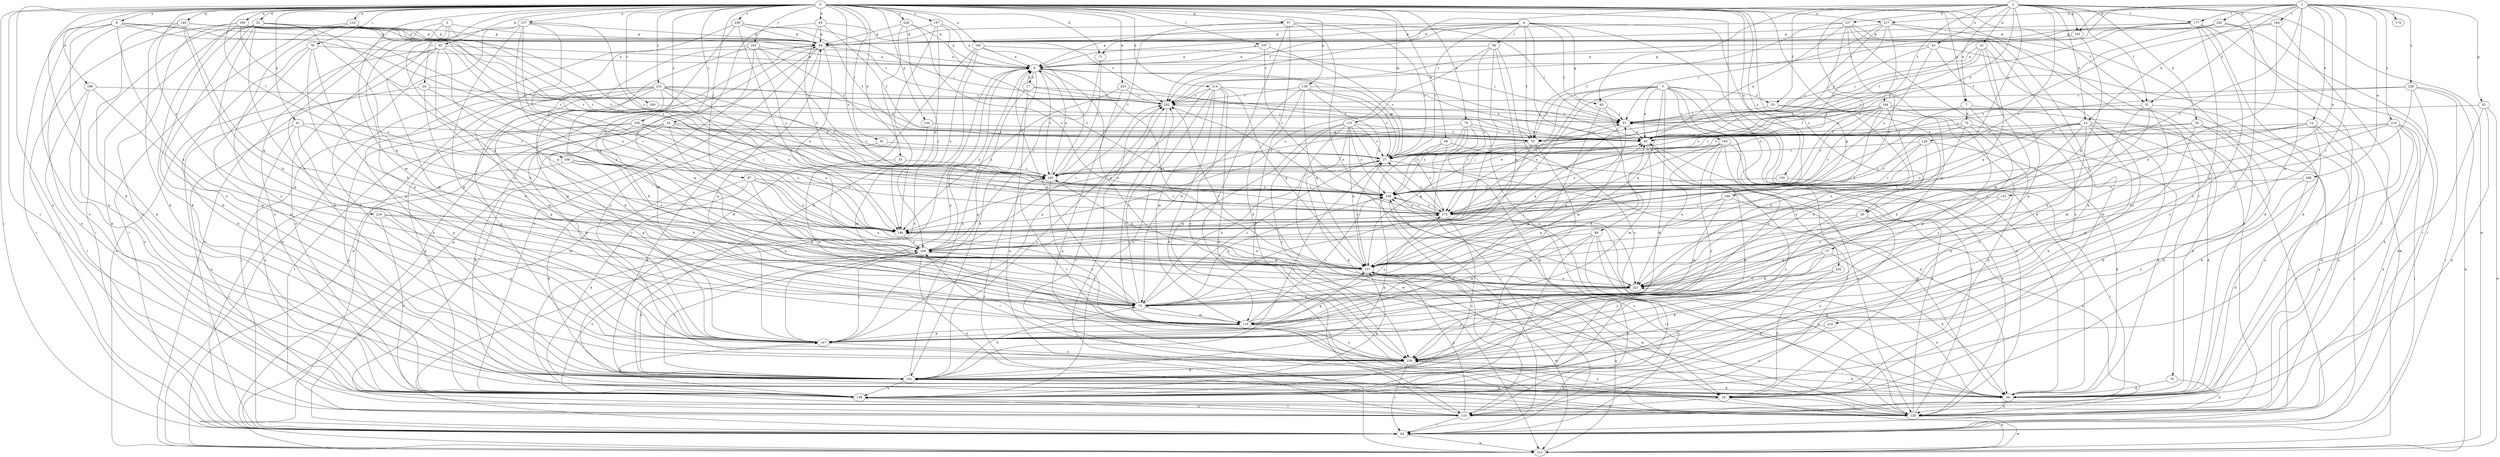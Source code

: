 strict digraph  {
0;
1;
2;
3;
4;
5;
6;
7;
8;
12;
14;
16;
17;
18;
23;
24;
26;
27;
32;
33;
35;
36;
37;
41;
43;
45;
51;
53;
55;
57;
61;
63;
64;
65;
70;
71;
72;
73;
75;
76;
81;
82;
87;
89;
90;
91;
92;
96;
101;
106;
107;
110;
115;
119;
123;
125;
127;
128;
129;
130;
137;
138;
139;
144;
145;
147;
149;
157;
162;
164;
165;
166;
169;
174;
175;
177;
184;
185;
186;
190;
193;
194;
197;
200;
202;
203;
208;
210;
212;
214;
216;
217;
219;
220;
221;
226;
228;
230;
231;
235;
236;
238;
239;
0 -> 6  [label=a];
0 -> 7  [label=a];
0 -> 23  [label=c];
0 -> 24  [label=c];
0 -> 32  [label=d];
0 -> 33  [label=d];
0 -> 37  [label=e];
0 -> 41  [label=e];
0 -> 51  [label=f];
0 -> 57  [label=g];
0 -> 65  [label=h];
0 -> 70  [label=h];
0 -> 71  [label=h];
0 -> 75  [label=i];
0 -> 76  [label=i];
0 -> 81  [label=i];
0 -> 82  [label=i];
0 -> 87  [label=j];
0 -> 92  [label=k];
0 -> 96  [label=k];
0 -> 101  [label=k];
0 -> 106  [label=l];
0 -> 107  [label=l];
0 -> 110  [label=l];
0 -> 115  [label=m];
0 -> 119  [label=m];
0 -> 123  [label=n];
0 -> 130  [label=o];
0 -> 137  [label=o];
0 -> 138  [label=o];
0 -> 139  [label=p];
0 -> 144  [label=p];
0 -> 149  [label=q];
0 -> 157  [label=q];
0 -> 162  [label=r];
0 -> 169  [label=s];
0 -> 186  [label=u];
0 -> 190  [label=u];
0 -> 193  [label=u];
0 -> 197  [label=v];
0 -> 200  [label=v];
0 -> 203  [label=w];
0 -> 214  [label=x];
0 -> 216  [label=x];
0 -> 217  [label=x];
0 -> 226  [label=y];
0 -> 231  [label=z];
0 -> 235  [label=z];
0 -> 236  [label=z];
0 -> 238  [label=z];
0 -> 239  [label=z];
1 -> 12  [label=b];
1 -> 14  [label=b];
1 -> 26  [label=c];
1 -> 51  [label=f];
1 -> 61  [label=g];
1 -> 125  [label=n];
1 -> 145  [label=p];
1 -> 164  [label=r];
1 -> 174  [label=s];
1 -> 177  [label=t];
1 -> 202  [label=v];
1 -> 208  [label=w];
1 -> 210  [label=w];
1 -> 217  [label=x];
1 -> 219  [label=x];
1 -> 220  [label=x];
1 -> 221  [label=x];
1 -> 228  [label=y];
2 -> 7  [label=a];
2 -> 14  [label=b];
2 -> 16  [label=b];
2 -> 35  [label=d];
2 -> 43  [label=e];
2 -> 45  [label=e];
2 -> 51  [label=f];
2 -> 53  [label=f];
2 -> 63  [label=g];
2 -> 127  [label=n];
2 -> 128  [label=n];
2 -> 145  [label=p];
2 -> 147  [label=p];
2 -> 175  [label=s];
2 -> 177  [label=t];
2 -> 184  [label=t];
2 -> 202  [label=v];
2 -> 212  [label=w];
2 -> 230  [label=y];
3 -> 36  [label=d];
3 -> 45  [label=e];
3 -> 53  [label=f];
3 -> 55  [label=f];
3 -> 101  [label=k];
3 -> 129  [label=n];
3 -> 157  [label=q];
3 -> 165  [label=r];
3 -> 166  [label=r];
3 -> 175  [label=s];
3 -> 194  [label=u];
3 -> 230  [label=y];
4 -> 8  [label=a];
4 -> 26  [label=c];
4 -> 27  [label=c];
4 -> 36  [label=d];
4 -> 55  [label=f];
4 -> 63  [label=g];
4 -> 64  [label=g];
4 -> 71  [label=h];
4 -> 89  [label=j];
4 -> 90  [label=j];
4 -> 91  [label=j];
4 -> 202  [label=v];
5 -> 64  [label=g];
5 -> 101  [label=k];
5 -> 138  [label=o];
5 -> 147  [label=p];
5 -> 157  [label=q];
5 -> 185  [label=t];
6 -> 64  [label=g];
6 -> 82  [label=i];
6 -> 101  [label=k];
6 -> 138  [label=o];
6 -> 185  [label=t];
6 -> 221  [label=x];
6 -> 239  [label=z];
7 -> 36  [label=d];
7 -> 72  [label=h];
7 -> 185  [label=t];
7 -> 230  [label=y];
8 -> 17  [label=b];
8 -> 27  [label=c];
8 -> 101  [label=k];
8 -> 185  [label=t];
8 -> 221  [label=x];
12 -> 18  [label=b];
12 -> 27  [label=c];
12 -> 45  [label=e];
12 -> 82  [label=i];
12 -> 110  [label=l];
12 -> 175  [label=s];
14 -> 18  [label=b];
14 -> 36  [label=d];
14 -> 45  [label=e];
14 -> 55  [label=f];
14 -> 73  [label=h];
14 -> 82  [label=i];
14 -> 101  [label=k];
14 -> 166  [label=r];
14 -> 194  [label=u];
14 -> 230  [label=y];
16 -> 8  [label=a];
16 -> 45  [label=e];
16 -> 91  [label=j];
16 -> 119  [label=m];
16 -> 157  [label=q];
16 -> 230  [label=y];
17 -> 8  [label=a];
17 -> 45  [label=e];
17 -> 129  [label=n];
17 -> 147  [label=p];
17 -> 202  [label=v];
18 -> 101  [label=k];
18 -> 110  [label=l];
18 -> 129  [label=n];
18 -> 212  [label=w];
18 -> 230  [label=y];
23 -> 18  [label=b];
23 -> 27  [label=c];
23 -> 45  [label=e];
23 -> 138  [label=o];
23 -> 147  [label=p];
23 -> 166  [label=r];
23 -> 194  [label=u];
24 -> 73  [label=h];
24 -> 82  [label=i];
24 -> 194  [label=u];
24 -> 202  [label=v];
26 -> 138  [label=o];
26 -> 147  [label=p];
26 -> 194  [label=u];
27 -> 8  [label=a];
27 -> 36  [label=d];
27 -> 73  [label=h];
27 -> 185  [label=t];
32 -> 64  [label=g];
32 -> 73  [label=h];
32 -> 82  [label=i];
32 -> 101  [label=k];
32 -> 129  [label=n];
32 -> 147  [label=p];
32 -> 157  [label=q];
32 -> 166  [label=r];
32 -> 185  [label=t];
32 -> 230  [label=y];
33 -> 119  [label=m];
33 -> 185  [label=t];
35 -> 18  [label=b];
35 -> 27  [label=c];
35 -> 45  [label=e];
35 -> 129  [label=n];
35 -> 147  [label=p];
36 -> 129  [label=n];
36 -> 157  [label=q];
36 -> 221  [label=x];
37 -> 36  [label=d];
37 -> 101  [label=k];
37 -> 157  [label=q];
37 -> 230  [label=y];
41 -> 55  [label=f];
41 -> 129  [label=n];
41 -> 138  [label=o];
41 -> 147  [label=p];
41 -> 194  [label=u];
43 -> 8  [label=a];
43 -> 45  [label=e];
43 -> 147  [label=p];
43 -> 212  [label=w];
43 -> 239  [label=z];
45 -> 27  [label=c];
45 -> 101  [label=k];
45 -> 119  [label=m];
45 -> 129  [label=n];
45 -> 185  [label=t];
51 -> 73  [label=h];
51 -> 91  [label=j];
51 -> 119  [label=m];
51 -> 129  [label=n];
51 -> 221  [label=x];
53 -> 18  [label=b];
53 -> 73  [label=h];
53 -> 91  [label=j];
55 -> 27  [label=c];
55 -> 73  [label=h];
55 -> 101  [label=k];
57 -> 27  [label=c];
57 -> 36  [label=d];
57 -> 64  [label=g];
57 -> 91  [label=j];
57 -> 110  [label=l];
57 -> 185  [label=t];
57 -> 221  [label=x];
61 -> 36  [label=d];
61 -> 91  [label=j];
61 -> 129  [label=n];
61 -> 212  [label=w];
63 -> 91  [label=j];
63 -> 119  [label=m];
63 -> 147  [label=p];
64 -> 8  [label=a];
64 -> 110  [label=l];
64 -> 138  [label=o];
64 -> 194  [label=u];
64 -> 212  [label=w];
64 -> 230  [label=y];
65 -> 55  [label=f];
65 -> 64  [label=g];
65 -> 119  [label=m];
65 -> 175  [label=s];
65 -> 202  [label=v];
70 -> 18  [label=b];
70 -> 45  [label=e];
70 -> 82  [label=i];
70 -> 110  [label=l];
70 -> 157  [label=q];
70 -> 194  [label=u];
70 -> 239  [label=z];
71 -> 166  [label=r];
71 -> 185  [label=t];
72 -> 18  [label=b];
72 -> 36  [label=d];
72 -> 55  [label=f];
72 -> 73  [label=h];
72 -> 175  [label=s];
73 -> 8  [label=a];
73 -> 27  [label=c];
73 -> 45  [label=e];
73 -> 91  [label=j];
73 -> 119  [label=m];
73 -> 166  [label=r];
73 -> 202  [label=v];
73 -> 239  [label=z];
75 -> 36  [label=d];
75 -> 129  [label=n];
76 -> 8  [label=a];
76 -> 36  [label=d];
76 -> 73  [label=h];
76 -> 101  [label=k];
76 -> 147  [label=p];
81 -> 27  [label=c];
81 -> 101  [label=k];
82 -> 8  [label=a];
82 -> 64  [label=g];
82 -> 212  [label=w];
87 -> 36  [label=d];
87 -> 73  [label=h];
87 -> 101  [label=k];
87 -> 194  [label=u];
87 -> 221  [label=x];
87 -> 239  [label=z];
89 -> 36  [label=d];
89 -> 110  [label=l];
89 -> 119  [label=m];
89 -> 129  [label=n];
89 -> 138  [label=o];
89 -> 166  [label=r];
90 -> 8  [label=a];
90 -> 129  [label=n];
90 -> 157  [label=q];
90 -> 166  [label=r];
90 -> 175  [label=s];
90 -> 194  [label=u];
91 -> 45  [label=e];
91 -> 157  [label=q];
91 -> 239  [label=z];
92 -> 8  [label=a];
92 -> 73  [label=h];
92 -> 119  [label=m];
92 -> 138  [label=o];
92 -> 157  [label=q];
92 -> 194  [label=u];
92 -> 212  [label=w];
96 -> 27  [label=c];
96 -> 36  [label=d];
96 -> 110  [label=l];
96 -> 175  [label=s];
101 -> 8  [label=a];
101 -> 18  [label=b];
101 -> 27  [label=c];
101 -> 36  [label=d];
101 -> 73  [label=h];
101 -> 138  [label=o];
101 -> 166  [label=r];
101 -> 202  [label=v];
106 -> 73  [label=h];
106 -> 82  [label=i];
106 -> 166  [label=r];
106 -> 175  [label=s];
106 -> 185  [label=t];
107 -> 8  [label=a];
107 -> 27  [label=c];
107 -> 239  [label=z];
110 -> 82  [label=i];
110 -> 138  [label=o];
110 -> 157  [label=q];
110 -> 185  [label=t];
110 -> 202  [label=v];
115 -> 18  [label=b];
115 -> 27  [label=c];
115 -> 55  [label=f];
115 -> 119  [label=m];
115 -> 157  [label=q];
115 -> 212  [label=w];
115 -> 221  [label=x];
115 -> 230  [label=y];
115 -> 239  [label=z];
119 -> 147  [label=p];
119 -> 175  [label=s];
119 -> 230  [label=y];
119 -> 239  [label=z];
123 -> 27  [label=c];
123 -> 64  [label=g];
123 -> 82  [label=i];
123 -> 230  [label=y];
125 -> 175  [label=s];
125 -> 221  [label=x];
127 -> 18  [label=b];
127 -> 45  [label=e];
127 -> 55  [label=f];
127 -> 64  [label=g];
127 -> 129  [label=n];
127 -> 138  [label=o];
127 -> 194  [label=u];
127 -> 239  [label=z];
128 -> 27  [label=c];
128 -> 36  [label=d];
128 -> 175  [label=s];
128 -> 221  [label=x];
128 -> 239  [label=z];
129 -> 45  [label=e];
129 -> 91  [label=j];
129 -> 157  [label=q];
129 -> 212  [label=w];
129 -> 239  [label=z];
130 -> 110  [label=l];
130 -> 239  [label=z];
137 -> 64  [label=g];
137 -> 101  [label=k];
137 -> 147  [label=p];
137 -> 157  [label=q];
137 -> 166  [label=r];
137 -> 185  [label=t];
137 -> 194  [label=u];
137 -> 212  [label=w];
138 -> 110  [label=l];
138 -> 147  [label=p];
138 -> 157  [label=q];
139 -> 27  [label=c];
139 -> 45  [label=e];
139 -> 73  [label=h];
139 -> 157  [label=q];
139 -> 175  [label=s];
139 -> 202  [label=v];
139 -> 230  [label=y];
144 -> 45  [label=e];
144 -> 119  [label=m];
145 -> 157  [label=q];
145 -> 202  [label=v];
147 -> 8  [label=a];
147 -> 64  [label=g];
147 -> 157  [label=q];
147 -> 166  [label=r];
147 -> 230  [label=y];
149 -> 18  [label=b];
149 -> 64  [label=g];
149 -> 73  [label=h];
149 -> 91  [label=j];
149 -> 101  [label=k];
149 -> 129  [label=n];
149 -> 157  [label=q];
157 -> 8  [label=a];
157 -> 27  [label=c];
157 -> 194  [label=u];
157 -> 212  [label=w];
157 -> 221  [label=x];
162 -> 8  [label=a];
162 -> 55  [label=f];
162 -> 82  [label=i];
162 -> 119  [label=m];
162 -> 147  [label=p];
162 -> 185  [label=t];
162 -> 239  [label=z];
164 -> 64  [label=g];
164 -> 110  [label=l];
164 -> 221  [label=x];
164 -> 239  [label=z];
165 -> 27  [label=c];
165 -> 110  [label=l];
165 -> 129  [label=n];
165 -> 138  [label=o];
165 -> 157  [label=q];
165 -> 175  [label=s];
165 -> 221  [label=x];
165 -> 230  [label=y];
166 -> 8  [label=a];
166 -> 101  [label=k];
166 -> 129  [label=n];
166 -> 138  [label=o];
166 -> 157  [label=q];
166 -> 202  [label=v];
169 -> 119  [label=m];
169 -> 129  [label=n];
169 -> 157  [label=q];
169 -> 175  [label=s];
175 -> 27  [label=c];
175 -> 82  [label=i];
175 -> 138  [label=o];
175 -> 194  [label=u];
175 -> 239  [label=z];
177 -> 36  [label=d];
177 -> 55  [label=f];
177 -> 64  [label=g];
177 -> 82  [label=i];
177 -> 91  [label=j];
177 -> 138  [label=o];
177 -> 230  [label=y];
184 -> 45  [label=e];
184 -> 55  [label=f];
184 -> 82  [label=i];
184 -> 91  [label=j];
184 -> 147  [label=p];
184 -> 166  [label=r];
184 -> 175  [label=s];
184 -> 221  [label=x];
184 -> 239  [label=z];
185 -> 8  [label=a];
185 -> 45  [label=e];
185 -> 157  [label=q];
185 -> 175  [label=s];
185 -> 230  [label=y];
185 -> 239  [label=z];
186 -> 110  [label=l];
186 -> 119  [label=m];
186 -> 138  [label=o];
186 -> 202  [label=v];
190 -> 64  [label=g];
190 -> 82  [label=i];
190 -> 101  [label=k];
190 -> 138  [label=o];
190 -> 185  [label=t];
190 -> 194  [label=u];
190 -> 202  [label=v];
190 -> 239  [label=z];
193 -> 8  [label=a];
193 -> 91  [label=j];
193 -> 138  [label=o];
193 -> 185  [label=t];
193 -> 194  [label=u];
193 -> 212  [label=w];
194 -> 166  [label=r];
194 -> 175  [label=s];
197 -> 8  [label=a];
197 -> 64  [label=g];
197 -> 101  [label=k];
197 -> 175  [label=s];
197 -> 194  [label=u];
200 -> 73  [label=h];
200 -> 91  [label=j];
202 -> 91  [label=j];
202 -> 129  [label=n];
202 -> 239  [label=z];
203 -> 55  [label=f];
203 -> 129  [label=n];
203 -> 194  [label=u];
203 -> 202  [label=v];
208 -> 36  [label=d];
208 -> 230  [label=y];
208 -> 239  [label=z];
210 -> 138  [label=o];
210 -> 147  [label=p];
212 -> 64  [label=g];
212 -> 157  [label=q];
212 -> 202  [label=v];
214 -> 18  [label=b];
214 -> 36  [label=d];
214 -> 45  [label=e];
214 -> 119  [label=m];
214 -> 138  [label=o];
214 -> 147  [label=p];
214 -> 157  [label=q];
214 -> 202  [label=v];
214 -> 230  [label=y];
216 -> 138  [label=o];
216 -> 147  [label=p];
216 -> 166  [label=r];
216 -> 194  [label=u];
217 -> 27  [label=c];
217 -> 36  [label=d];
217 -> 45  [label=e];
217 -> 64  [label=g];
217 -> 91  [label=j];
217 -> 101  [label=k];
217 -> 185  [label=t];
219 -> 36  [label=d];
219 -> 55  [label=f];
219 -> 82  [label=i];
219 -> 129  [label=n];
219 -> 138  [label=o];
219 -> 175  [label=s];
219 -> 221  [label=x];
220 -> 8  [label=a];
220 -> 55  [label=f];
220 -> 64  [label=g];
220 -> 82  [label=i];
220 -> 110  [label=l];
221 -> 73  [label=h];
221 -> 202  [label=v];
221 -> 230  [label=y];
221 -> 239  [label=z];
226 -> 8  [label=a];
226 -> 36  [label=d];
226 -> 64  [label=g];
226 -> 166  [label=r];
226 -> 175  [label=s];
228 -> 27  [label=c];
228 -> 36  [label=d];
228 -> 82  [label=i];
228 -> 157  [label=q];
228 -> 202  [label=v];
228 -> 212  [label=w];
230 -> 36  [label=d];
230 -> 82  [label=i];
230 -> 101  [label=k];
230 -> 166  [label=r];
230 -> 185  [label=t];
231 -> 45  [label=e];
231 -> 73  [label=h];
231 -> 82  [label=i];
231 -> 101  [label=k];
231 -> 119  [label=m];
231 -> 147  [label=p];
231 -> 175  [label=s];
231 -> 185  [label=t];
231 -> 194  [label=u];
231 -> 202  [label=v];
231 -> 230  [label=y];
235 -> 18  [label=b];
235 -> 138  [label=o];
235 -> 221  [label=x];
236 -> 55  [label=f];
236 -> 64  [label=g];
236 -> 91  [label=j];
236 -> 157  [label=q];
236 -> 212  [label=w];
236 -> 221  [label=x];
238 -> 45  [label=e];
238 -> 55  [label=f];
238 -> 110  [label=l];
238 -> 138  [label=o];
238 -> 147  [label=p];
238 -> 194  [label=u];
238 -> 239  [label=z];
239 -> 45  [label=e];
239 -> 82  [label=i];
239 -> 91  [label=j];
239 -> 101  [label=k];
239 -> 175  [label=s];
239 -> 185  [label=t];
}

